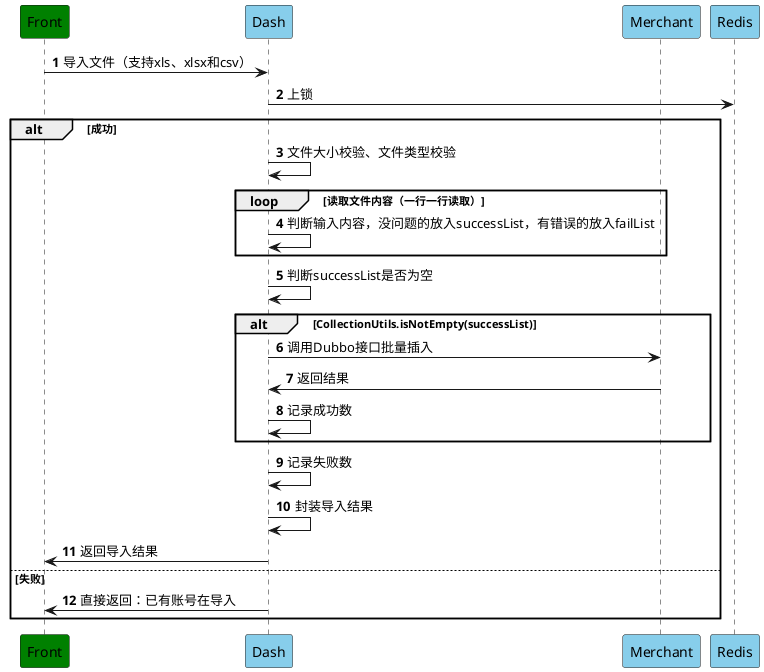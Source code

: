 @startuml
'https://plantuml.com/sequence-diagram

autonumber

participant "Front" as Front #green
participant "Dash" as Dash #skyblue
participant "Merchant" as Merchant #skyblue
participant "Redis" as Redis #skyblue

Front-> Dash:导入文件（支持xls、xlsx和csv）
Dash -> Redis: 上锁
alt 成功
Dash -> Dash: 文件大小校验、文件类型校验
loop 读取文件内容（一行一行读取）
Dash -> Dash: 判断输入内容，没问题的放入successList，有错误的放入failList
end
Dash -> Dash: 判断successList是否为空
alt CollectionUtils.isNotEmpty(successList)
Dash -> Merchant: 调用Dubbo接口批量插入
Merchant -> Dash: 返回结果
Dash -> Dash: 记录成功数
end
Dash -> Dash: 记录失败数
Dash -> Dash: 封装导入结果
Dash -> Front: 返回导入结果
else 失败
Dash -> Front: 直接返回：已有账号在导入
end
@enduml